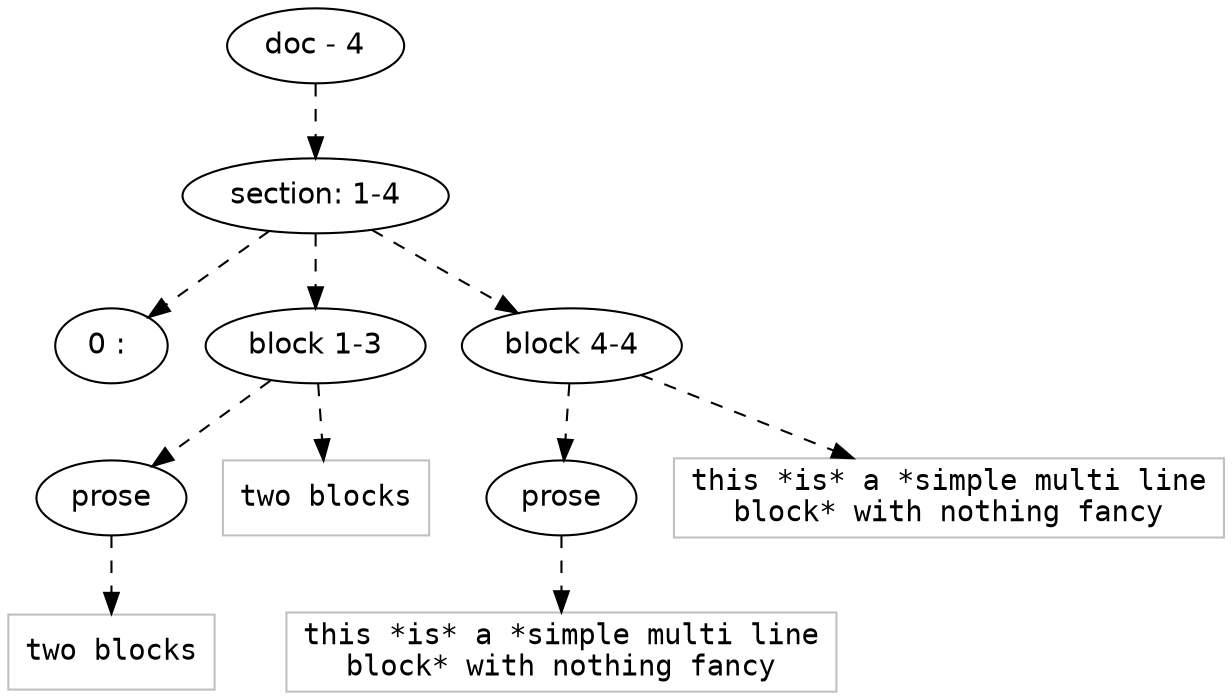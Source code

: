 digraph hierarchy {

node [fontname=Helvetica]
edge [style=dashed]

doc_0 [label="doc - 4"]


doc_0 -> { section_1}
{rank=same; section_1}

section_1 [label="section: 1-4"]


section_1 -> { header_2 block_3 block_4}
{rank=same; header_2 block_3 block_4}

header_2 [label="0 : "]

block_3 [label="block 1-3"]

block_4 [label="block 4-4"]


block_3 -> { prose_5}
{rank=same; prose_5}

prose_5 [label="prose"]


prose_5 -> leaf_6
leaf_6  [color=Gray,shape=rectangle,fontname=Inconsolata,label="two blocks
"]
block_3 -> leaf_7
leaf_7  [color=Gray,shape=rectangle,fontname=Inconsolata,label="two blocks
"]
block_4 -> { prose_8}
{rank=same; prose_8}

prose_8 [label="prose"]


prose_8 -> leaf_9
leaf_9  [color=Gray,shape=rectangle,fontname=Inconsolata,label="this *is* a *simple multi line
block* with nothing fancy"]
block_4 -> leaf_10
leaf_10  [color=Gray,shape=rectangle,fontname=Inconsolata,label="this *is* a *simple multi line
block* with nothing fancy"]

}
